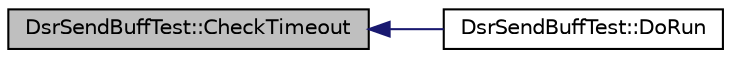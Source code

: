 digraph "DsrSendBuffTest::CheckTimeout"
{
  edge [fontname="Helvetica",fontsize="10",labelfontname="Helvetica",labelfontsize="10"];
  node [fontname="Helvetica",fontsize="10",shape=record];
  rankdir="LR";
  Node1 [label="DsrSendBuffTest::CheckTimeout",height=0.2,width=0.4,color="black", fillcolor="grey75", style="filled", fontcolor="black"];
  Node1 -> Node2 [dir="back",color="midnightblue",fontsize="10",style="solid"];
  Node2 [label="DsrSendBuffTest::DoRun",height=0.2,width=0.4,color="black", fillcolor="white", style="filled",URL="$de/da1/classDsrSendBuffTest.html#a98ebe176520fd302d00226003ffd6636",tooltip="Implementation to actually run this TestCase. "];
}
